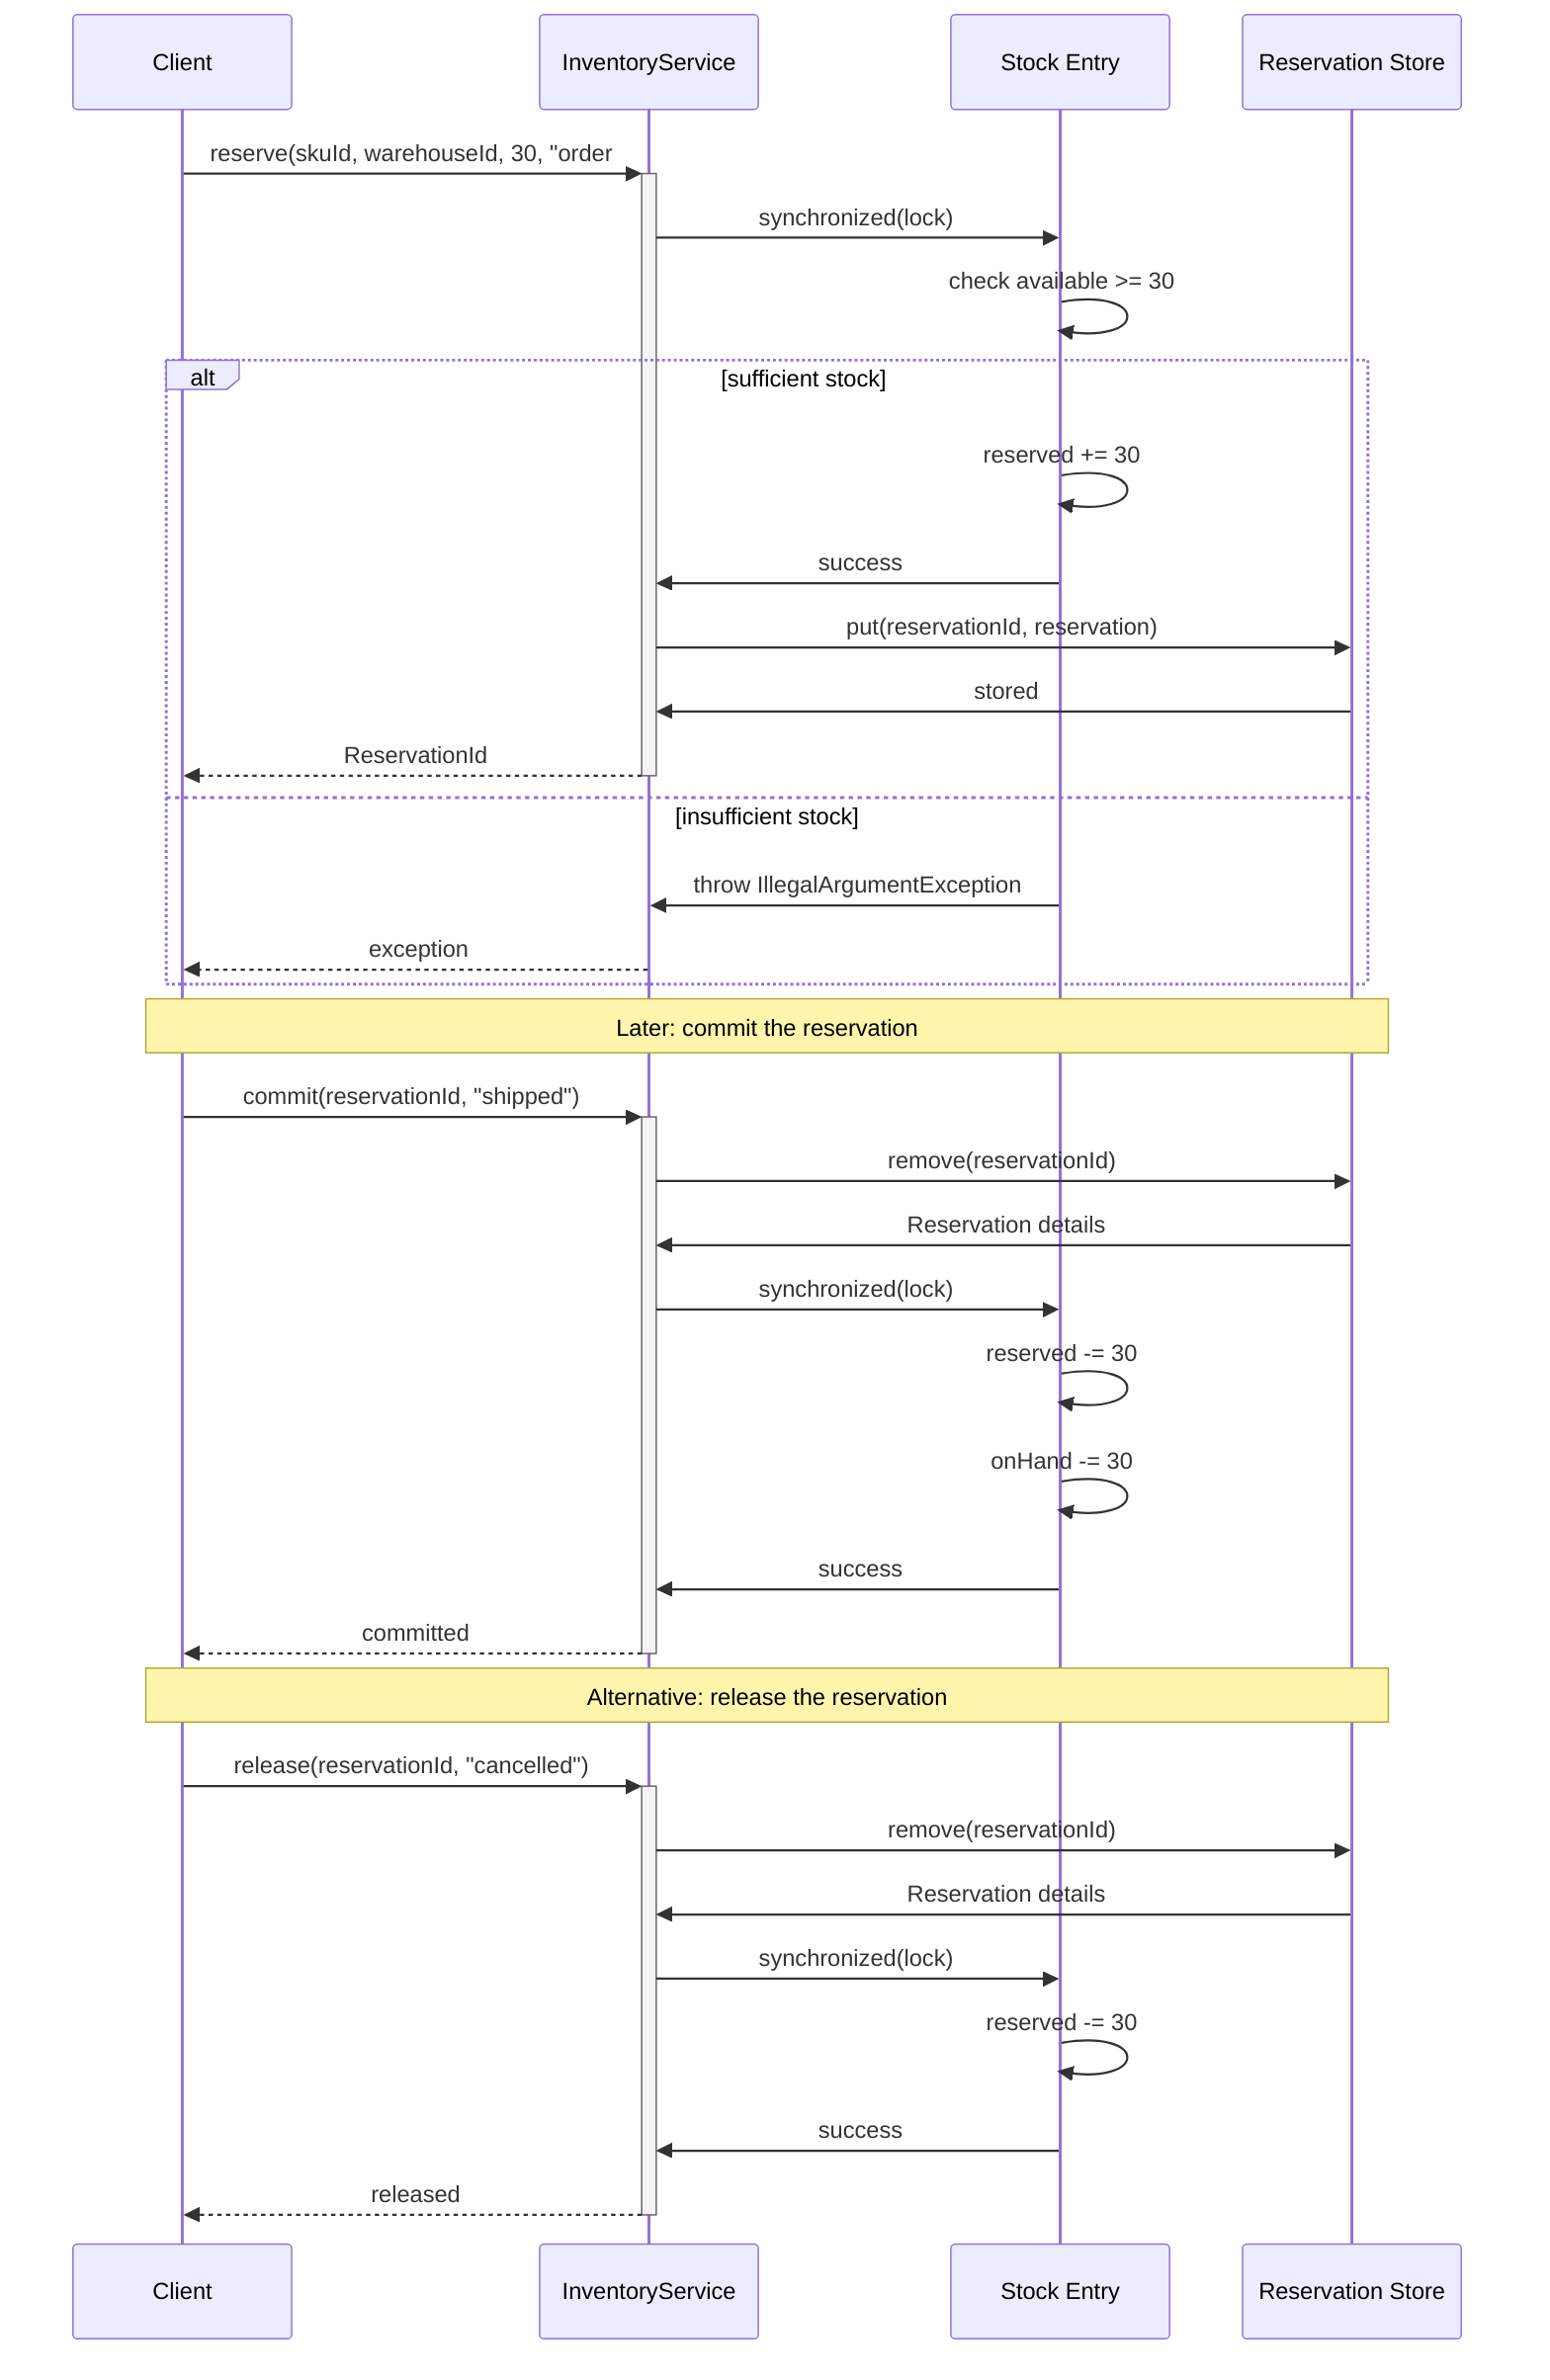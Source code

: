 sequenceDiagram
    participant Client
    participant InventoryService
    participant Entry as Stock Entry
    participant ReservationStore as Reservation Store
    
    Client->>+InventoryService: reserve(skuId, warehouseId, 30, "order#123")
    InventoryService->>Entry: synchronized(lock)
    Entry->>Entry: check available >= 30
    alt sufficient stock
        Entry->>Entry: reserved += 30
        Entry->>InventoryService: success
        InventoryService->>ReservationStore: put(reservationId, reservation)
        ReservationStore->>InventoryService: stored
        InventoryService-->>-Client: ReservationId
    else insufficient stock
        Entry->>InventoryService: throw IllegalArgumentException
        InventoryService-->>Client: exception
    end
    
    Note over Client, ReservationStore: Later: commit the reservation
    
    Client->>+InventoryService: commit(reservationId, "shipped")
    InventoryService->>ReservationStore: remove(reservationId)
    ReservationStore->>InventoryService: Reservation details
    InventoryService->>Entry: synchronized(lock)
    Entry->>Entry: reserved -= 30
    Entry->>Entry: onHand -= 30
    Entry->>InventoryService: success
    InventoryService-->>-Client: committed
    
    Note over Client, ReservationStore: Alternative: release the reservation
    
    Client->>+InventoryService: release(reservationId, "cancelled")
    InventoryService->>ReservationStore: remove(reservationId)
    ReservationStore->>InventoryService: Reservation details
    InventoryService->>Entry: synchronized(lock)
    Entry->>Entry: reserved -= 30
    Entry->>InventoryService: success
    InventoryService-->>-Client: released